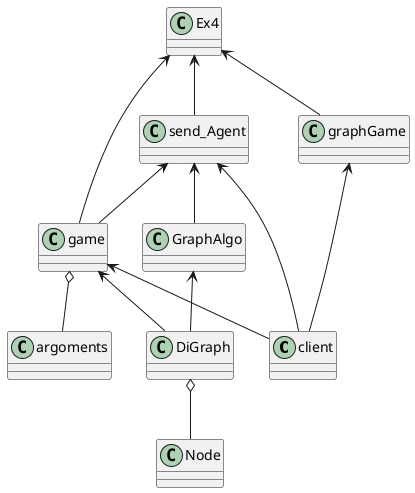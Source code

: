 @startuml
'https://plantuml.com/sequence-diagram

class client
class DiGraph
class Ex4
class game
class GraphAlgo
class graphGame
class Node
class send_Agent
class argoments

DiGraph o-- Node
GraphAlgo <-- DiGraph
game o-- argoments
game <-- client
game <-- DiGraph
Ex4 <-- send_Agent
Ex4 <-- graphGame
Ex4 <-- game
graphGame <-- client
send_Agent <-- GraphAlgo
send_Agent <-- game
send_Agent <-- client

@enduml